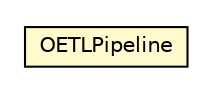 #!/usr/local/bin/dot
#
# Class diagram 
# Generated by UMLGraph version R5_6-24-gf6e263 (http://www.umlgraph.org/)
#

digraph G {
	edge [fontname="Helvetica",fontsize=10,labelfontname="Helvetica",labelfontsize=10];
	node [fontname="Helvetica",fontsize=10,shape=plaintext];
	nodesep=0.25;
	ranksep=0.5;
	// com.orientechnologies.orient.etl.OETLPipeline
	c1666338 [label=<<table title="com.orientechnologies.orient.etl.OETLPipeline" border="0" cellborder="1" cellspacing="0" cellpadding="2" port="p" bgcolor="lemonChiffon" href="./OETLPipeline.html">
		<tr><td><table border="0" cellspacing="0" cellpadding="1">
<tr><td align="center" balign="center"> OETLPipeline </td></tr>
		</table></td></tr>
		</table>>, URL="./OETLPipeline.html", fontname="Helvetica", fontcolor="black", fontsize=10.0];
}

